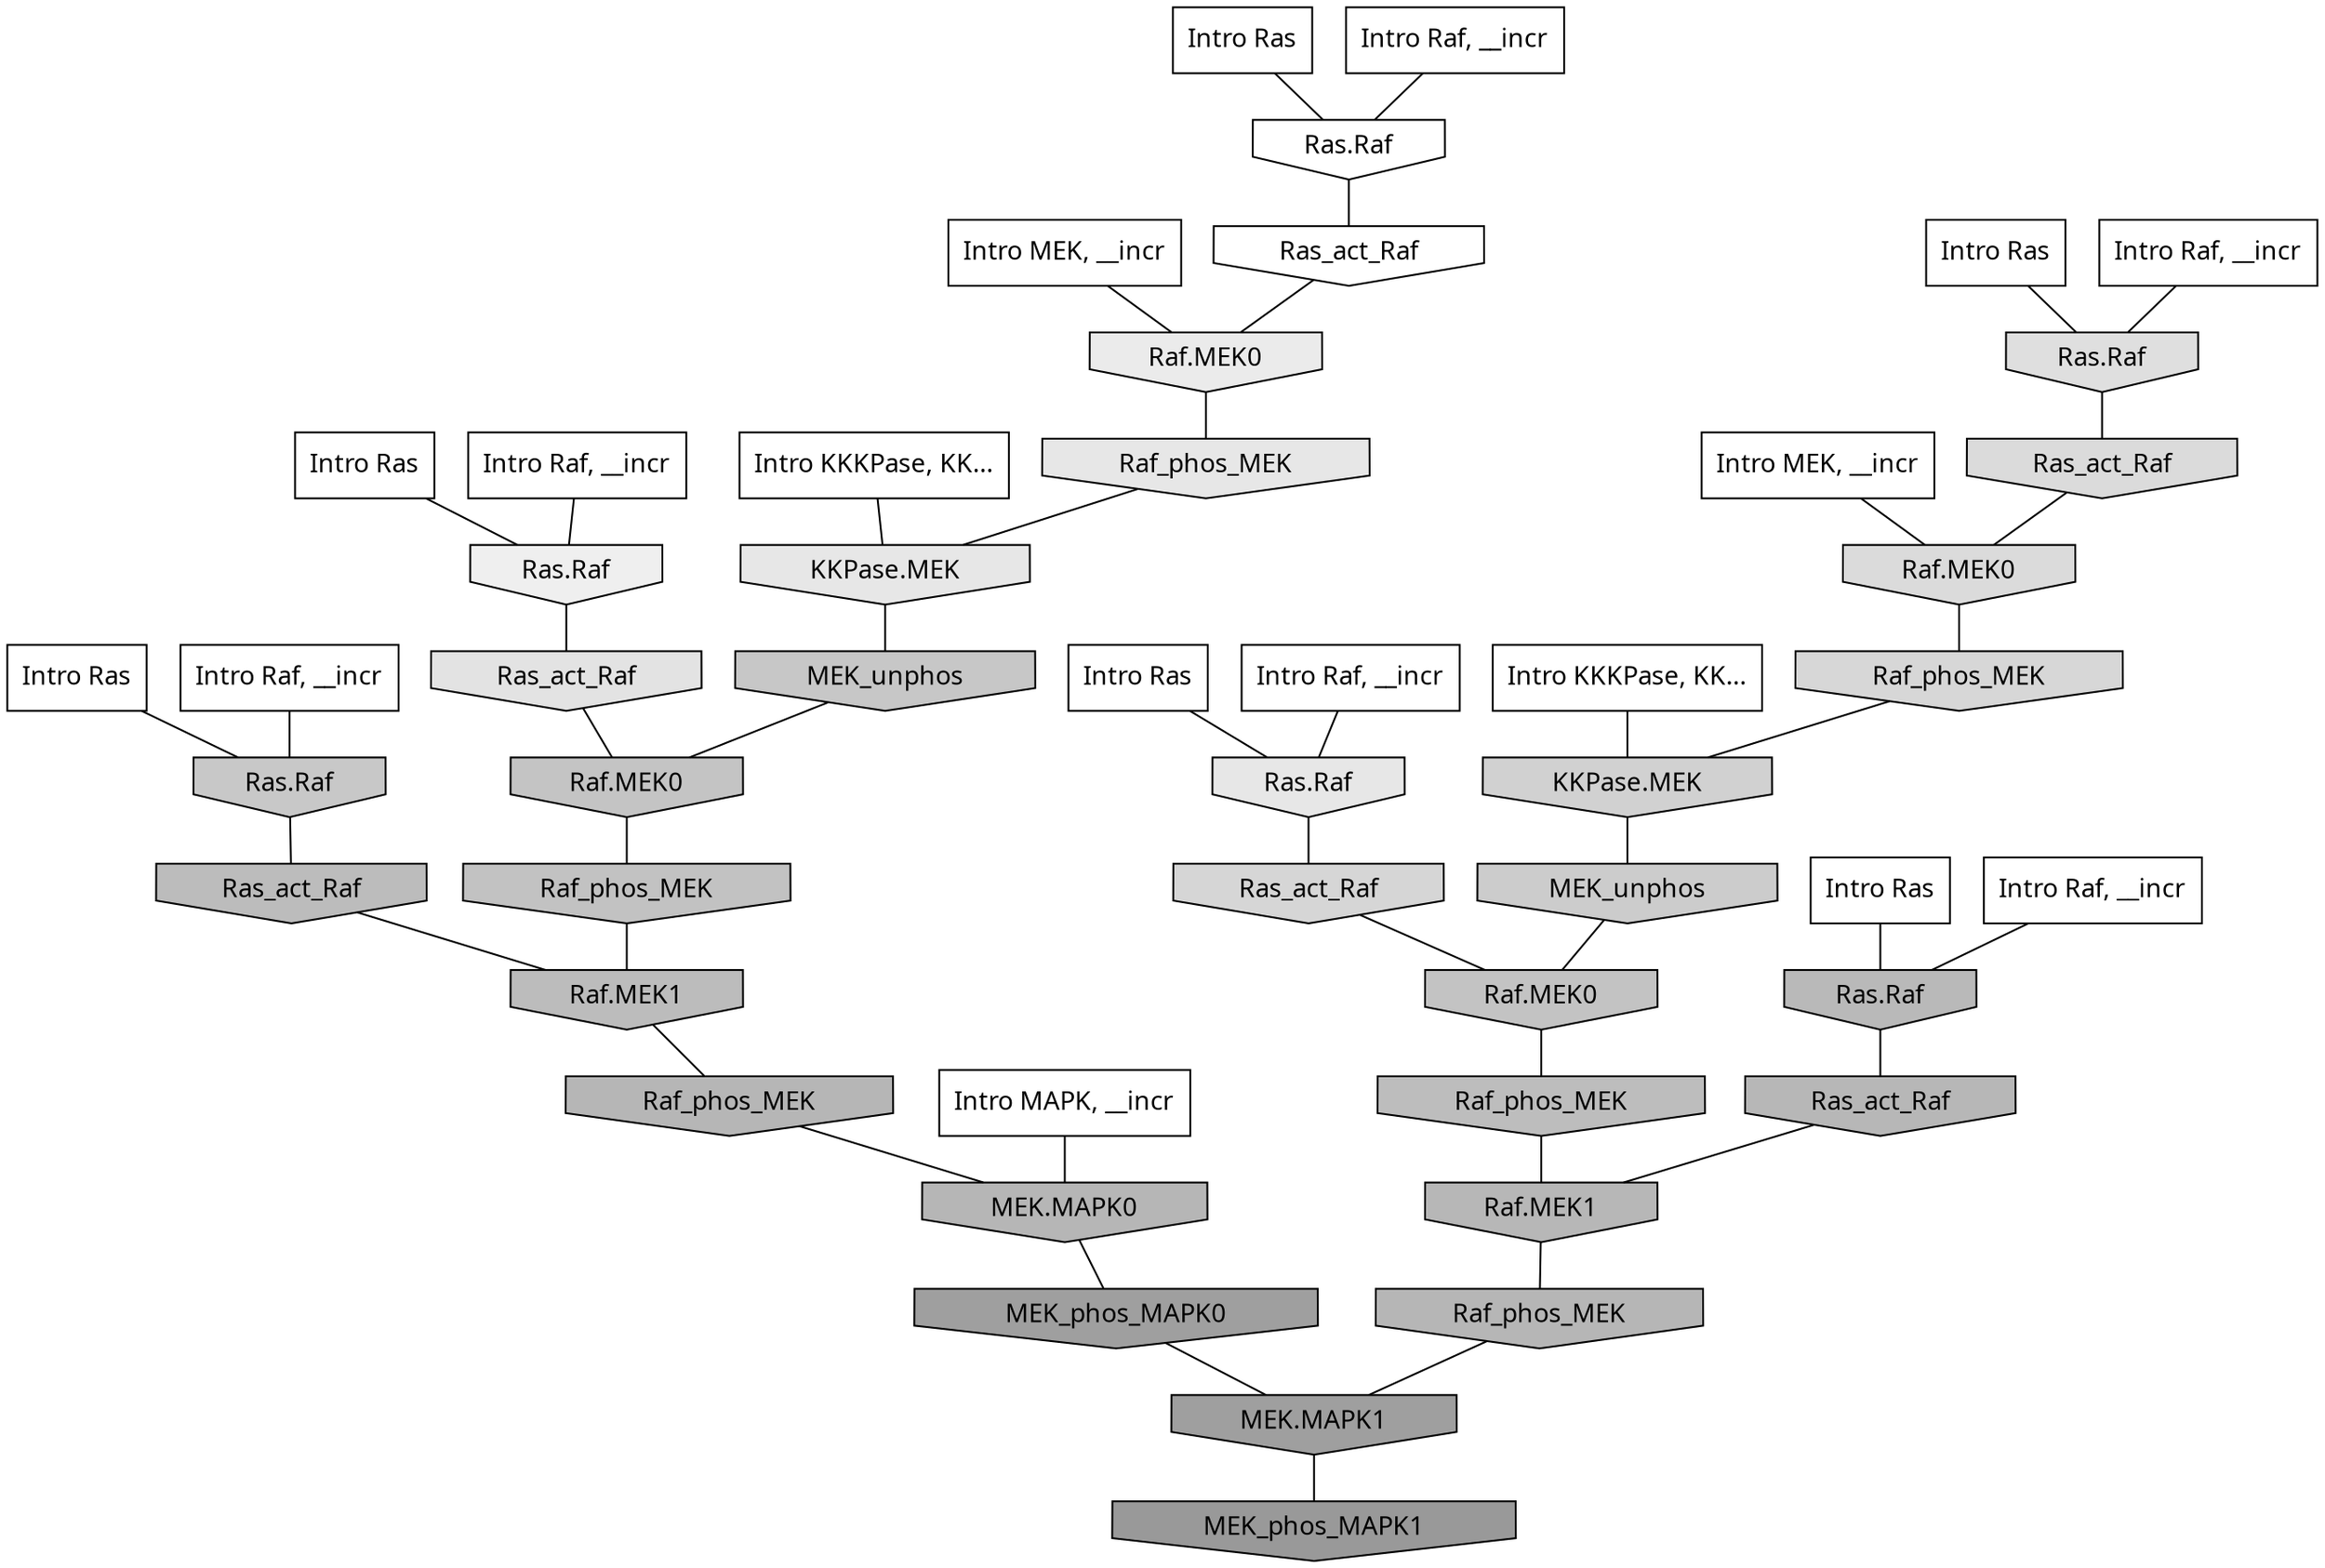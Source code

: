 digraph G{
  rankdir="TB";
  ranksep=0.30;
  node [fontname="CMU Serif"];
  edge [fontname="CMU Serif"];
  
  10 [label="Intro Ras", shape=rectangle, style=filled, fillcolor="0.000 0.000 1.000"]
  
  39 [label="Intro Ras", shape=rectangle, style=filled, fillcolor="0.000 0.000 1.000"]
  
  46 [label="Intro Ras", shape=rectangle, style=filled, fillcolor="0.000 0.000 1.000"]
  
  90 [label="Intro Ras", shape=rectangle, style=filled, fillcolor="0.000 0.000 1.000"]
  
  92 [label="Intro Ras", shape=rectangle, style=filled, fillcolor="0.000 0.000 1.000"]
  
  99 [label="Intro Ras", shape=rectangle, style=filled, fillcolor="0.000 0.000 1.000"]
  
  525 [label="Intro Raf, __incr", shape=rectangle, style=filled, fillcolor="0.000 0.000 1.000"]
  
  649 [label="Intro Raf, __incr", shape=rectangle, style=filled, fillcolor="0.000 0.000 1.000"]
  
  869 [label="Intro Raf, __incr", shape=rectangle, style=filled, fillcolor="0.000 0.000 1.000"]
  
  871 [label="Intro Raf, __incr", shape=rectangle, style=filled, fillcolor="0.000 0.000 1.000"]
  
  884 [label="Intro Raf, __incr", shape=rectangle, style=filled, fillcolor="0.000 0.000 1.000"]
  
  1001 [label="Intro Raf, __incr", shape=rectangle, style=filled, fillcolor="0.000 0.000 1.000"]
  
  1380 [label="Intro MEK, __incr", shape=rectangle, style=filled, fillcolor="0.000 0.000 1.000"]
  
  1855 [label="Intro MEK, __incr", shape=rectangle, style=filled, fillcolor="0.000 0.000 1.000"]
  
  2688 [label="Intro MAPK, __incr", shape=rectangle, style=filled, fillcolor="0.000 0.000 1.000"]
  
  3106 [label="Intro KKKPase, KK...", shape=rectangle, style=filled, fillcolor="0.000 0.000 1.000"]
  
  3146 [label="Intro KKKPase, KK...", shape=rectangle, style=filled, fillcolor="0.000 0.000 1.000"]
  
  3206 [label="Ras.Raf", shape=invhouse, style=filled, fillcolor="0.000 0.000 1.000"]
  
  3308 [label="Ras_act_Raf", shape=invhouse, style=filled, fillcolor="0.000 0.000 0.999"]
  
  3939 [label="Ras.Raf", shape=invhouse, style=filled, fillcolor="0.000 0.000 0.935"]
  
  4219 [label="Raf.MEK0", shape=invhouse, style=filled, fillcolor="0.000 0.000 0.918"]
  
  4425 [label="Raf_phos_MEK", shape=invhouse, style=filled, fillcolor="0.000 0.000 0.904"]
  
  4433 [label="KKPase.MEK", shape=invhouse, style=filled, fillcolor="0.000 0.000 0.904"]
  
  4450 [label="Ras.Raf", shape=invhouse, style=filled, fillcolor="0.000 0.000 0.903"]
  
  4682 [label="Ras_act_Raf", shape=invhouse, style=filled, fillcolor="0.000 0.000 0.890"]
  
  4959 [label="Ras.Raf", shape=invhouse, style=filled, fillcolor="0.000 0.000 0.875"]
  
  5226 [label="Ras_act_Raf", shape=invhouse, style=filled, fillcolor="0.000 0.000 0.859"]
  
  5229 [label="Raf.MEK0", shape=invhouse, style=filled, fillcolor="0.000 0.000 0.859"]
  
  5574 [label="Raf_phos_MEK", shape=invhouse, style=filled, fillcolor="0.000 0.000 0.840"]
  
  5596 [label="Ras_act_Raf", shape=invhouse, style=filled, fillcolor="0.000 0.000 0.839"]
  
  6004 [label="KKPase.MEK", shape=invhouse, style=filled, fillcolor="0.000 0.000 0.820"]
  
  6500 [label="MEK_unphos", shape=invhouse, style=filled, fillcolor="0.000 0.000 0.799"]
  
  6947 [label="Ras.Raf", shape=invhouse, style=filled, fillcolor="0.000 0.000 0.784"]
  
  7041 [label="MEK_unphos", shape=invhouse, style=filled, fillcolor="0.000 0.000 0.781"]
  
  7528 [label="Raf.MEK0", shape=invhouse, style=filled, fillcolor="0.000 0.000 0.768"]
  
  7625 [label="Raf.MEK0", shape=invhouse, style=filled, fillcolor="0.000 0.000 0.765"]
  
  7811 [label="Raf_phos_MEK", shape=invhouse, style=filled, fillcolor="0.000 0.000 0.759"]
  
  8461 [label="Raf_phos_MEK", shape=invhouse, style=filled, fillcolor="0.000 0.000 0.741"]
  
  8560 [label="Ras_act_Raf", shape=invhouse, style=filled, fillcolor="0.000 0.000 0.738"]
  
  8564 [label="Raf.MEK1", shape=invhouse, style=filled, fillcolor="0.000 0.000 0.738"]
  
  9122 [label="Ras.Raf", shape=invhouse, style=filled, fillcolor="0.000 0.000 0.723"]
  
  9519 [label="Ras_act_Raf", shape=invhouse, style=filled, fillcolor="0.000 0.000 0.715"]
  
  9524 [label="Raf.MEK1", shape=invhouse, style=filled, fillcolor="0.000 0.000 0.715"]
  
  9684 [label="Raf_phos_MEK", shape=invhouse, style=filled, fillcolor="0.000 0.000 0.712"]
  
  9698 [label="Raf_phos_MEK", shape=invhouse, style=filled, fillcolor="0.000 0.000 0.711"]
  
  9705 [label="MEK.MAPK0", shape=invhouse, style=filled, fillcolor="0.000 0.000 0.711"]
  
  15288 [label="MEK_phos_MAPK0", shape=invhouse, style=filled, fillcolor="0.000 0.000 0.624"]
  
  15306 [label="MEK.MAPK1", shape=invhouse, style=filled, fillcolor="0.000 0.000 0.624"]
  
  16534 [label="MEK_phos_MAPK1", shape=invhouse, style=filled, fillcolor="0.000 0.000 0.600"]
  
  
  15306 -> 16534 [dir=none, color="0.000 0.000 0.000"] 
  15288 -> 15306 [dir=none, color="0.000 0.000 0.000"] 
  9705 -> 15288 [dir=none, color="0.000 0.000 0.000"] 
  9698 -> 9705 [dir=none, color="0.000 0.000 0.000"] 
  9684 -> 15306 [dir=none, color="0.000 0.000 0.000"] 
  9524 -> 9684 [dir=none, color="0.000 0.000 0.000"] 
  9519 -> 9524 [dir=none, color="0.000 0.000 0.000"] 
  9122 -> 9519 [dir=none, color="0.000 0.000 0.000"] 
  8564 -> 9698 [dir=none, color="0.000 0.000 0.000"] 
  8560 -> 8564 [dir=none, color="0.000 0.000 0.000"] 
  8461 -> 9524 [dir=none, color="0.000 0.000 0.000"] 
  7811 -> 8564 [dir=none, color="0.000 0.000 0.000"] 
  7625 -> 8461 [dir=none, color="0.000 0.000 0.000"] 
  7528 -> 7811 [dir=none, color="0.000 0.000 0.000"] 
  7041 -> 7528 [dir=none, color="0.000 0.000 0.000"] 
  6947 -> 8560 [dir=none, color="0.000 0.000 0.000"] 
  6500 -> 7625 [dir=none, color="0.000 0.000 0.000"] 
  6004 -> 6500 [dir=none, color="0.000 0.000 0.000"] 
  5596 -> 7625 [dir=none, color="0.000 0.000 0.000"] 
  5574 -> 6004 [dir=none, color="0.000 0.000 0.000"] 
  5229 -> 5574 [dir=none, color="0.000 0.000 0.000"] 
  5226 -> 5229 [dir=none, color="0.000 0.000 0.000"] 
  4959 -> 5226 [dir=none, color="0.000 0.000 0.000"] 
  4682 -> 7528 [dir=none, color="0.000 0.000 0.000"] 
  4450 -> 5596 [dir=none, color="0.000 0.000 0.000"] 
  4433 -> 7041 [dir=none, color="0.000 0.000 0.000"] 
  4425 -> 4433 [dir=none, color="0.000 0.000 0.000"] 
  4219 -> 4425 [dir=none, color="0.000 0.000 0.000"] 
  3939 -> 4682 [dir=none, color="0.000 0.000 0.000"] 
  3308 -> 4219 [dir=none, color="0.000 0.000 0.000"] 
  3206 -> 3308 [dir=none, color="0.000 0.000 0.000"] 
  3146 -> 6004 [dir=none, color="0.000 0.000 0.000"] 
  3106 -> 4433 [dir=none, color="0.000 0.000 0.000"] 
  2688 -> 9705 [dir=none, color="0.000 0.000 0.000"] 
  1855 -> 4219 [dir=none, color="0.000 0.000 0.000"] 
  1380 -> 5229 [dir=none, color="0.000 0.000 0.000"] 
  1001 -> 3939 [dir=none, color="0.000 0.000 0.000"] 
  884 -> 4450 [dir=none, color="0.000 0.000 0.000"] 
  871 -> 6947 [dir=none, color="0.000 0.000 0.000"] 
  869 -> 3206 [dir=none, color="0.000 0.000 0.000"] 
  649 -> 9122 [dir=none, color="0.000 0.000 0.000"] 
  525 -> 4959 [dir=none, color="0.000 0.000 0.000"] 
  99 -> 3206 [dir=none, color="0.000 0.000 0.000"] 
  92 -> 4959 [dir=none, color="0.000 0.000 0.000"] 
  90 -> 3939 [dir=none, color="0.000 0.000 0.000"] 
  46 -> 9122 [dir=none, color="0.000 0.000 0.000"] 
  39 -> 6947 [dir=none, color="0.000 0.000 0.000"] 
  10 -> 4450 [dir=none, color="0.000 0.000 0.000"] 
  
  }
